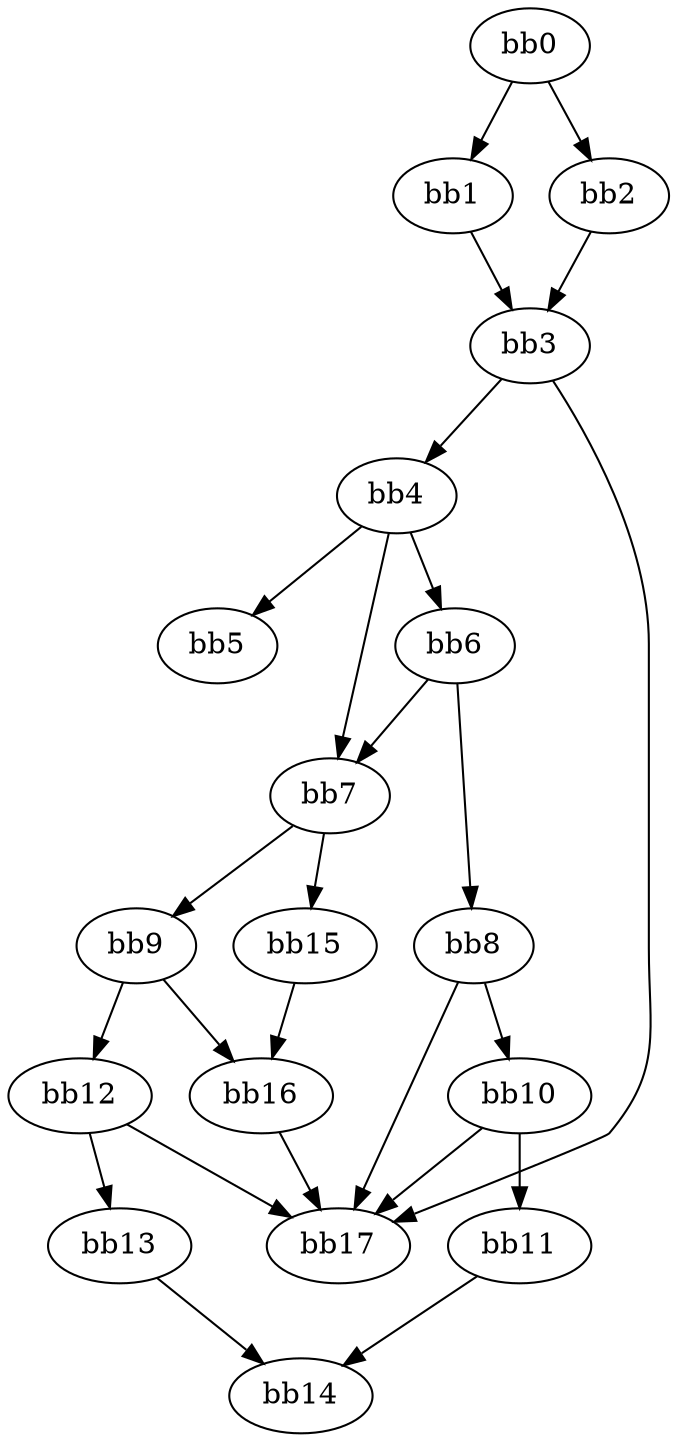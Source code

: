 digraph {
    0 [ label = "bb0\l" ]
    1 [ label = "bb1\l" ]
    2 [ label = "bb2\l" ]
    3 [ label = "bb3\l" ]
    4 [ label = "bb4\l" ]
    5 [ label = "bb5\l" ]
    6 [ label = "bb6\l" ]
    7 [ label = "bb7\l" ]
    8 [ label = "bb8\l" ]
    9 [ label = "bb9\l" ]
    10 [ label = "bb10\l" ]
    11 [ label = "bb11\l" ]
    12 [ label = "bb12\l" ]
    13 [ label = "bb13\l" ]
    14 [ label = "bb14\l" ]
    15 [ label = "bb15\l" ]
    16 [ label = "bb16\l" ]
    17 [ label = "bb17\l" ]
    0 -> 1 [ ]
    0 -> 2 [ ]
    1 -> 3 [ ]
    2 -> 3 [ ]
    3 -> 4 [ ]
    3 -> 17 [ ]
    4 -> 5 [ ]
    4 -> 6 [ ]
    4 -> 7 [ ]
    6 -> 7 [ ]
    6 -> 8 [ ]
    7 -> 9 [ ]
    7 -> 15 [ ]
    8 -> 10 [ ]
    8 -> 17 [ ]
    9 -> 12 [ ]
    9 -> 16 [ ]
    10 -> 11 [ ]
    10 -> 17 [ ]
    11 -> 14 [ ]
    12 -> 13 [ ]
    12 -> 17 [ ]
    13 -> 14 [ ]
    15 -> 16 [ ]
    16 -> 17 [ ]
}

